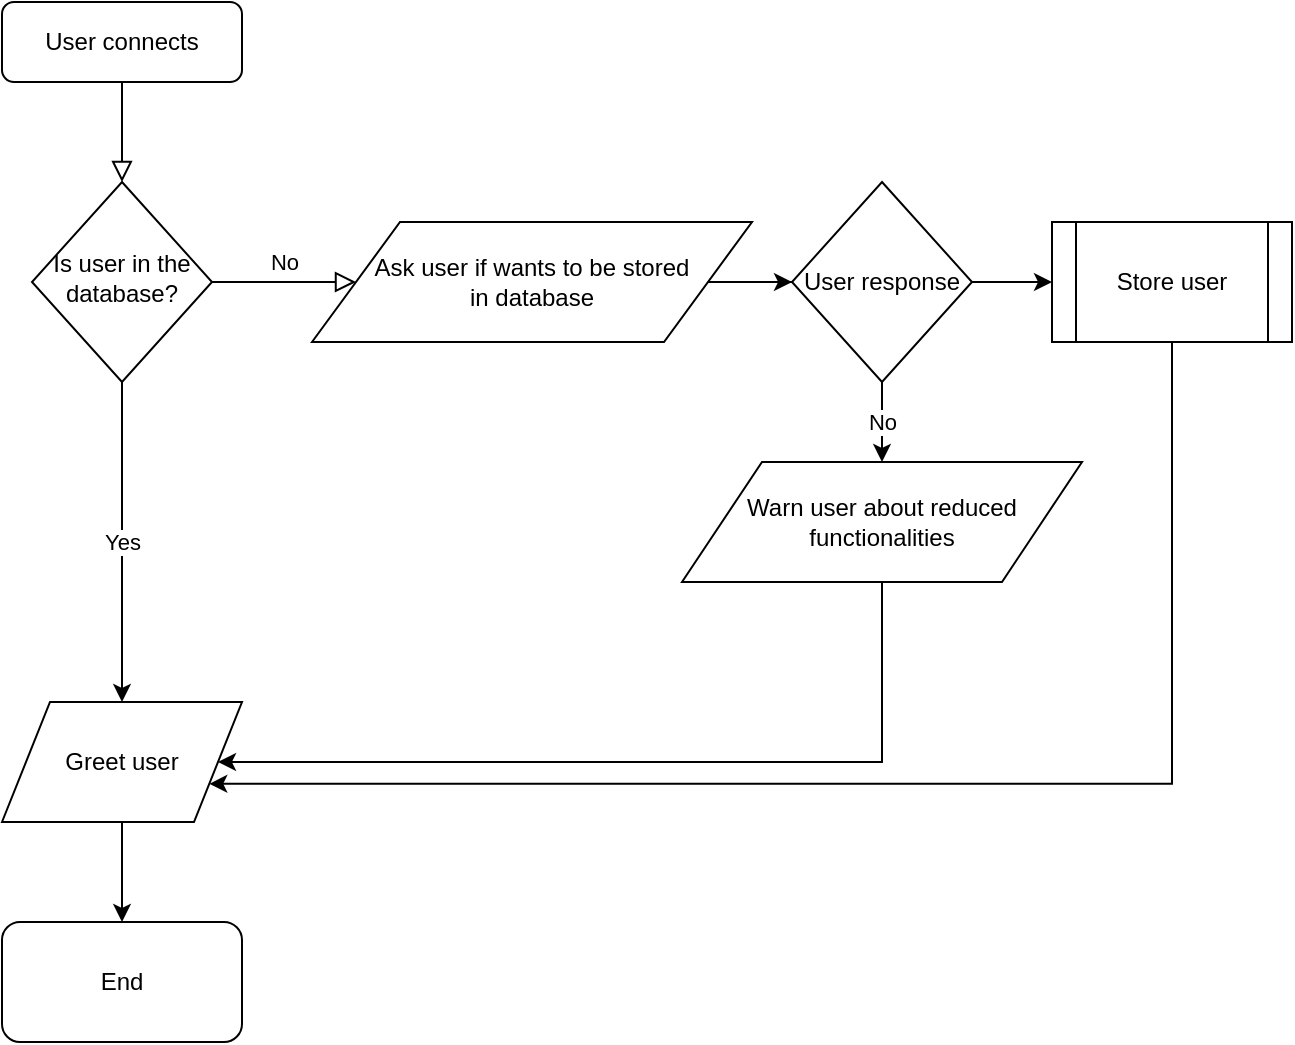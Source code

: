 <mxfile version="12.9.7" type="github"><diagram id="C5RBs43oDa-KdzZeNtuy" name="Page-1"><mxGraphModel dx="981" dy="525" grid="1" gridSize="10" guides="1" tooltips="1" connect="1" arrows="1" fold="1" page="1" pageScale="1" pageWidth="827" pageHeight="1169" math="0" shadow="0"><root><mxCell id="WIyWlLk6GJQsqaUBKTNV-0"/><mxCell id="WIyWlLk6GJQsqaUBKTNV-1" parent="WIyWlLk6GJQsqaUBKTNV-0"/><mxCell id="WIyWlLk6GJQsqaUBKTNV-2" value="" style="rounded=0;html=1;jettySize=auto;orthogonalLoop=1;fontSize=11;endArrow=block;endFill=0;endSize=8;strokeWidth=1;shadow=0;labelBackgroundColor=none;edgeStyle=orthogonalEdgeStyle;" parent="WIyWlLk6GJQsqaUBKTNV-1" source="WIyWlLk6GJQsqaUBKTNV-3" target="WIyWlLk6GJQsqaUBKTNV-6" edge="1"><mxGeometry relative="1" as="geometry"/></mxCell><mxCell id="WIyWlLk6GJQsqaUBKTNV-3" value="User connects" style="rounded=1;whiteSpace=wrap;html=1;fontSize=12;glass=0;strokeWidth=1;shadow=0;" parent="WIyWlLk6GJQsqaUBKTNV-1" vertex="1"><mxGeometry x="45" y="80" width="120" height="40" as="geometry"/></mxCell><mxCell id="WIyWlLk6GJQsqaUBKTNV-5" value="No" style="edgeStyle=orthogonalEdgeStyle;rounded=0;html=1;jettySize=auto;orthogonalLoop=1;fontSize=11;endArrow=block;endFill=0;endSize=8;strokeWidth=1;shadow=0;labelBackgroundColor=none;entryX=0;entryY=0.5;entryDx=0;entryDy=0;" parent="WIyWlLk6GJQsqaUBKTNV-1" source="WIyWlLk6GJQsqaUBKTNV-6" target="Q0XY91pSqukF1htBJlhG-6" edge="1"><mxGeometry y="10" relative="1" as="geometry"><mxPoint as="offset"/><mxPoint x="200" y="210" as="targetPoint"/></mxGeometry></mxCell><mxCell id="Q0XY91pSqukF1htBJlhG-13" value="Yes" style="edgeStyle=orthogonalEdgeStyle;rounded=0;orthogonalLoop=1;jettySize=auto;html=1;entryX=0.5;entryY=0;entryDx=0;entryDy=0;" edge="1" parent="WIyWlLk6GJQsqaUBKTNV-1" source="WIyWlLk6GJQsqaUBKTNV-6" target="Q0XY91pSqukF1htBJlhG-12"><mxGeometry relative="1" as="geometry"/></mxCell><mxCell id="WIyWlLk6GJQsqaUBKTNV-6" value="&lt;div&gt;Is user in the&lt;/div&gt;&lt;div&gt;database?&lt;br&gt;&lt;/div&gt;" style="rhombus;whiteSpace=wrap;html=1;shadow=0;fontFamily=Helvetica;fontSize=12;align=center;strokeWidth=1;spacing=6;spacingTop=-4;" parent="WIyWlLk6GJQsqaUBKTNV-1" vertex="1"><mxGeometry x="60" y="170" width="90" height="100" as="geometry"/></mxCell><mxCell id="Q0XY91pSqukF1htBJlhG-8" style="edgeStyle=orthogonalEdgeStyle;rounded=0;orthogonalLoop=1;jettySize=auto;html=1;exitX=1;exitY=0.5;exitDx=0;exitDy=0;entryX=0;entryY=0.5;entryDx=0;entryDy=0;" edge="1" parent="WIyWlLk6GJQsqaUBKTNV-1" source="Q0XY91pSqukF1htBJlhG-6" target="Q0XY91pSqukF1htBJlhG-7"><mxGeometry relative="1" as="geometry"/></mxCell><mxCell id="Q0XY91pSqukF1htBJlhG-6" value="&lt;div&gt;Ask user if wants to be stored&lt;/div&gt;&lt;div&gt;in database&lt;br&gt;&lt;/div&gt;" style="shape=parallelogram;perimeter=parallelogramPerimeter;whiteSpace=wrap;html=1;" vertex="1" parent="WIyWlLk6GJQsqaUBKTNV-1"><mxGeometry x="200" y="190" width="220" height="60" as="geometry"/></mxCell><mxCell id="Q0XY91pSqukF1htBJlhG-11" style="edgeStyle=orthogonalEdgeStyle;rounded=0;orthogonalLoop=1;jettySize=auto;html=1;entryX=0;entryY=0.5;entryDx=0;entryDy=0;" edge="1" parent="WIyWlLk6GJQsqaUBKTNV-1" source="Q0XY91pSqukF1htBJlhG-7" target="Q0XY91pSqukF1htBJlhG-10"><mxGeometry relative="1" as="geometry"/></mxCell><mxCell id="Q0XY91pSqukF1htBJlhG-16" value="&lt;div&gt;No&lt;/div&gt;" style="edgeStyle=orthogonalEdgeStyle;rounded=0;orthogonalLoop=1;jettySize=auto;html=1;entryX=0.5;entryY=0;entryDx=0;entryDy=0;" edge="1" parent="WIyWlLk6GJQsqaUBKTNV-1" source="Q0XY91pSqukF1htBJlhG-7" target="Q0XY91pSqukF1htBJlhG-15"><mxGeometry relative="1" as="geometry"/></mxCell><mxCell id="Q0XY91pSqukF1htBJlhG-7" value="User response" style="rhombus;whiteSpace=wrap;html=1;" vertex="1" parent="WIyWlLk6GJQsqaUBKTNV-1"><mxGeometry x="440" y="170" width="90" height="100" as="geometry"/></mxCell><mxCell id="Q0XY91pSqukF1htBJlhG-14" style="edgeStyle=orthogonalEdgeStyle;rounded=0;orthogonalLoop=1;jettySize=auto;html=1;entryX=1;entryY=0.75;entryDx=0;entryDy=0;" edge="1" parent="WIyWlLk6GJQsqaUBKTNV-1" source="Q0XY91pSqukF1htBJlhG-10" target="Q0XY91pSqukF1htBJlhG-12"><mxGeometry relative="1" as="geometry"><Array as="points"><mxPoint x="630" y="471"/></Array></mxGeometry></mxCell><mxCell id="Q0XY91pSqukF1htBJlhG-10" value="&lt;div&gt;Store user&lt;/div&gt;" style="shape=process;whiteSpace=wrap;html=1;backgroundOutline=1;" vertex="1" parent="WIyWlLk6GJQsqaUBKTNV-1"><mxGeometry x="570" y="190" width="120" height="60" as="geometry"/></mxCell><mxCell id="Q0XY91pSqukF1htBJlhG-19" style="edgeStyle=orthogonalEdgeStyle;rounded=0;orthogonalLoop=1;jettySize=auto;html=1;entryX=0.5;entryY=0;entryDx=0;entryDy=0;" edge="1" parent="WIyWlLk6GJQsqaUBKTNV-1" source="Q0XY91pSqukF1htBJlhG-12" target="Q0XY91pSqukF1htBJlhG-18"><mxGeometry relative="1" as="geometry"/></mxCell><mxCell id="Q0XY91pSqukF1htBJlhG-12" value="Greet user" style="shape=parallelogram;perimeter=parallelogramPerimeter;whiteSpace=wrap;html=1;" vertex="1" parent="WIyWlLk6GJQsqaUBKTNV-1"><mxGeometry x="45" y="430" width="120" height="60" as="geometry"/></mxCell><mxCell id="Q0XY91pSqukF1htBJlhG-17" style="edgeStyle=orthogonalEdgeStyle;rounded=0;orthogonalLoop=1;jettySize=auto;html=1;entryX=1;entryY=0.5;entryDx=0;entryDy=0;" edge="1" parent="WIyWlLk6GJQsqaUBKTNV-1" source="Q0XY91pSqukF1htBJlhG-15" target="Q0XY91pSqukF1htBJlhG-12"><mxGeometry relative="1" as="geometry"><Array as="points"><mxPoint x="485" y="460"/></Array></mxGeometry></mxCell><mxCell id="Q0XY91pSqukF1htBJlhG-15" value="Warn user about reduced functionalities" style="shape=parallelogram;perimeter=parallelogramPerimeter;whiteSpace=wrap;html=1;" vertex="1" parent="WIyWlLk6GJQsqaUBKTNV-1"><mxGeometry x="385" y="310" width="200" height="60" as="geometry"/></mxCell><mxCell id="Q0XY91pSqukF1htBJlhG-18" value="End" style="rounded=1;whiteSpace=wrap;html=1;" vertex="1" parent="WIyWlLk6GJQsqaUBKTNV-1"><mxGeometry x="45" y="540" width="120" height="60" as="geometry"/></mxCell></root></mxGraphModel></diagram></mxfile>